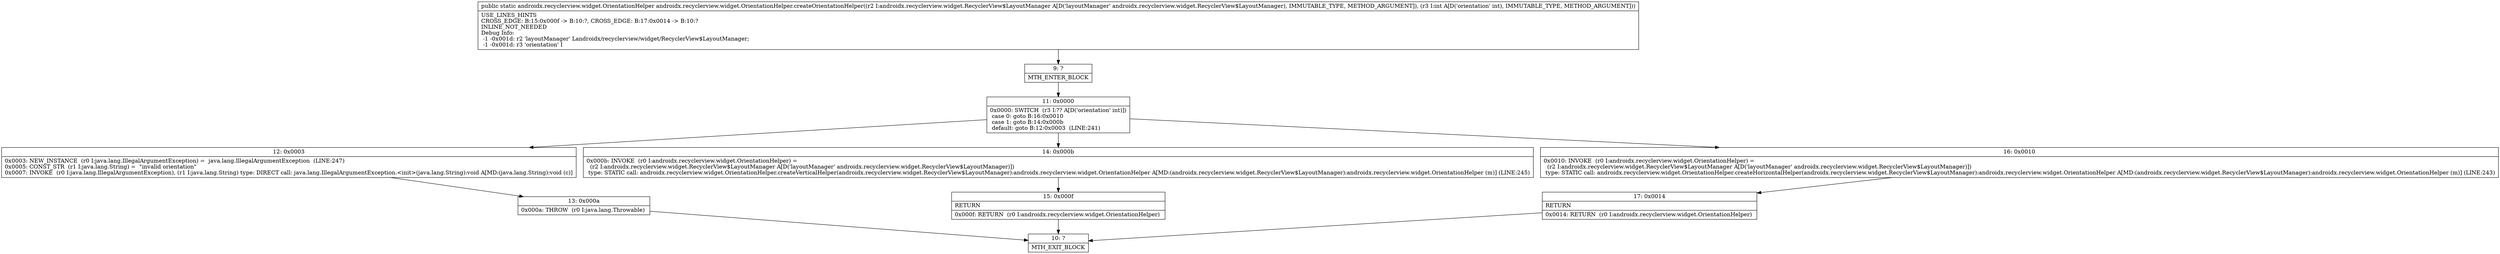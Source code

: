 digraph "CFG forandroidx.recyclerview.widget.OrientationHelper.createOrientationHelper(Landroidx\/recyclerview\/widget\/RecyclerView$LayoutManager;I)Landroidx\/recyclerview\/widget\/OrientationHelper;" {
Node_9 [shape=record,label="{9\:\ ?|MTH_ENTER_BLOCK\l}"];
Node_11 [shape=record,label="{11\:\ 0x0000|0x0000: SWITCH  (r3 I:?? A[D('orientation' int)])\l case 0: goto B:16:0x0010\l case 1: goto B:14:0x000b\l default: goto B:12:0x0003  (LINE:241)\l}"];
Node_12 [shape=record,label="{12\:\ 0x0003|0x0003: NEW_INSTANCE  (r0 I:java.lang.IllegalArgumentException) =  java.lang.IllegalArgumentException  (LINE:247)\l0x0005: CONST_STR  (r1 I:java.lang.String) =  \"invalid orientation\" \l0x0007: INVOKE  (r0 I:java.lang.IllegalArgumentException), (r1 I:java.lang.String) type: DIRECT call: java.lang.IllegalArgumentException.\<init\>(java.lang.String):void A[MD:(java.lang.String):void (c)]\l}"];
Node_13 [shape=record,label="{13\:\ 0x000a|0x000a: THROW  (r0 I:java.lang.Throwable) \l}"];
Node_10 [shape=record,label="{10\:\ ?|MTH_EXIT_BLOCK\l}"];
Node_14 [shape=record,label="{14\:\ 0x000b|0x000b: INVOKE  (r0 I:androidx.recyclerview.widget.OrientationHelper) = \l  (r2 I:androidx.recyclerview.widget.RecyclerView$LayoutManager A[D('layoutManager' androidx.recyclerview.widget.RecyclerView$LayoutManager)])\l type: STATIC call: androidx.recyclerview.widget.OrientationHelper.createVerticalHelper(androidx.recyclerview.widget.RecyclerView$LayoutManager):androidx.recyclerview.widget.OrientationHelper A[MD:(androidx.recyclerview.widget.RecyclerView$LayoutManager):androidx.recyclerview.widget.OrientationHelper (m)] (LINE:245)\l}"];
Node_15 [shape=record,label="{15\:\ 0x000f|RETURN\l|0x000f: RETURN  (r0 I:androidx.recyclerview.widget.OrientationHelper) \l}"];
Node_16 [shape=record,label="{16\:\ 0x0010|0x0010: INVOKE  (r0 I:androidx.recyclerview.widget.OrientationHelper) = \l  (r2 I:androidx.recyclerview.widget.RecyclerView$LayoutManager A[D('layoutManager' androidx.recyclerview.widget.RecyclerView$LayoutManager)])\l type: STATIC call: androidx.recyclerview.widget.OrientationHelper.createHorizontalHelper(androidx.recyclerview.widget.RecyclerView$LayoutManager):androidx.recyclerview.widget.OrientationHelper A[MD:(androidx.recyclerview.widget.RecyclerView$LayoutManager):androidx.recyclerview.widget.OrientationHelper (m)] (LINE:243)\l}"];
Node_17 [shape=record,label="{17\:\ 0x0014|RETURN\l|0x0014: RETURN  (r0 I:androidx.recyclerview.widget.OrientationHelper) \l}"];
MethodNode[shape=record,label="{public static androidx.recyclerview.widget.OrientationHelper androidx.recyclerview.widget.OrientationHelper.createOrientationHelper((r2 I:androidx.recyclerview.widget.RecyclerView$LayoutManager A[D('layoutManager' androidx.recyclerview.widget.RecyclerView$LayoutManager), IMMUTABLE_TYPE, METHOD_ARGUMENT]), (r3 I:int A[D('orientation' int), IMMUTABLE_TYPE, METHOD_ARGUMENT]))  | USE_LINES_HINTS\lCROSS_EDGE: B:15:0x000f \-\> B:10:?, CROSS_EDGE: B:17:0x0014 \-\> B:10:?\lINLINE_NOT_NEEDED\lDebug Info:\l  \-1 \-0x001d: r2 'layoutManager' Landroidx\/recyclerview\/widget\/RecyclerView$LayoutManager;\l  \-1 \-0x001d: r3 'orientation' I\l}"];
MethodNode -> Node_9;Node_9 -> Node_11;
Node_11 -> Node_12;
Node_11 -> Node_14;
Node_11 -> Node_16;
Node_12 -> Node_13;
Node_13 -> Node_10;
Node_14 -> Node_15;
Node_15 -> Node_10;
Node_16 -> Node_17;
Node_17 -> Node_10;
}

